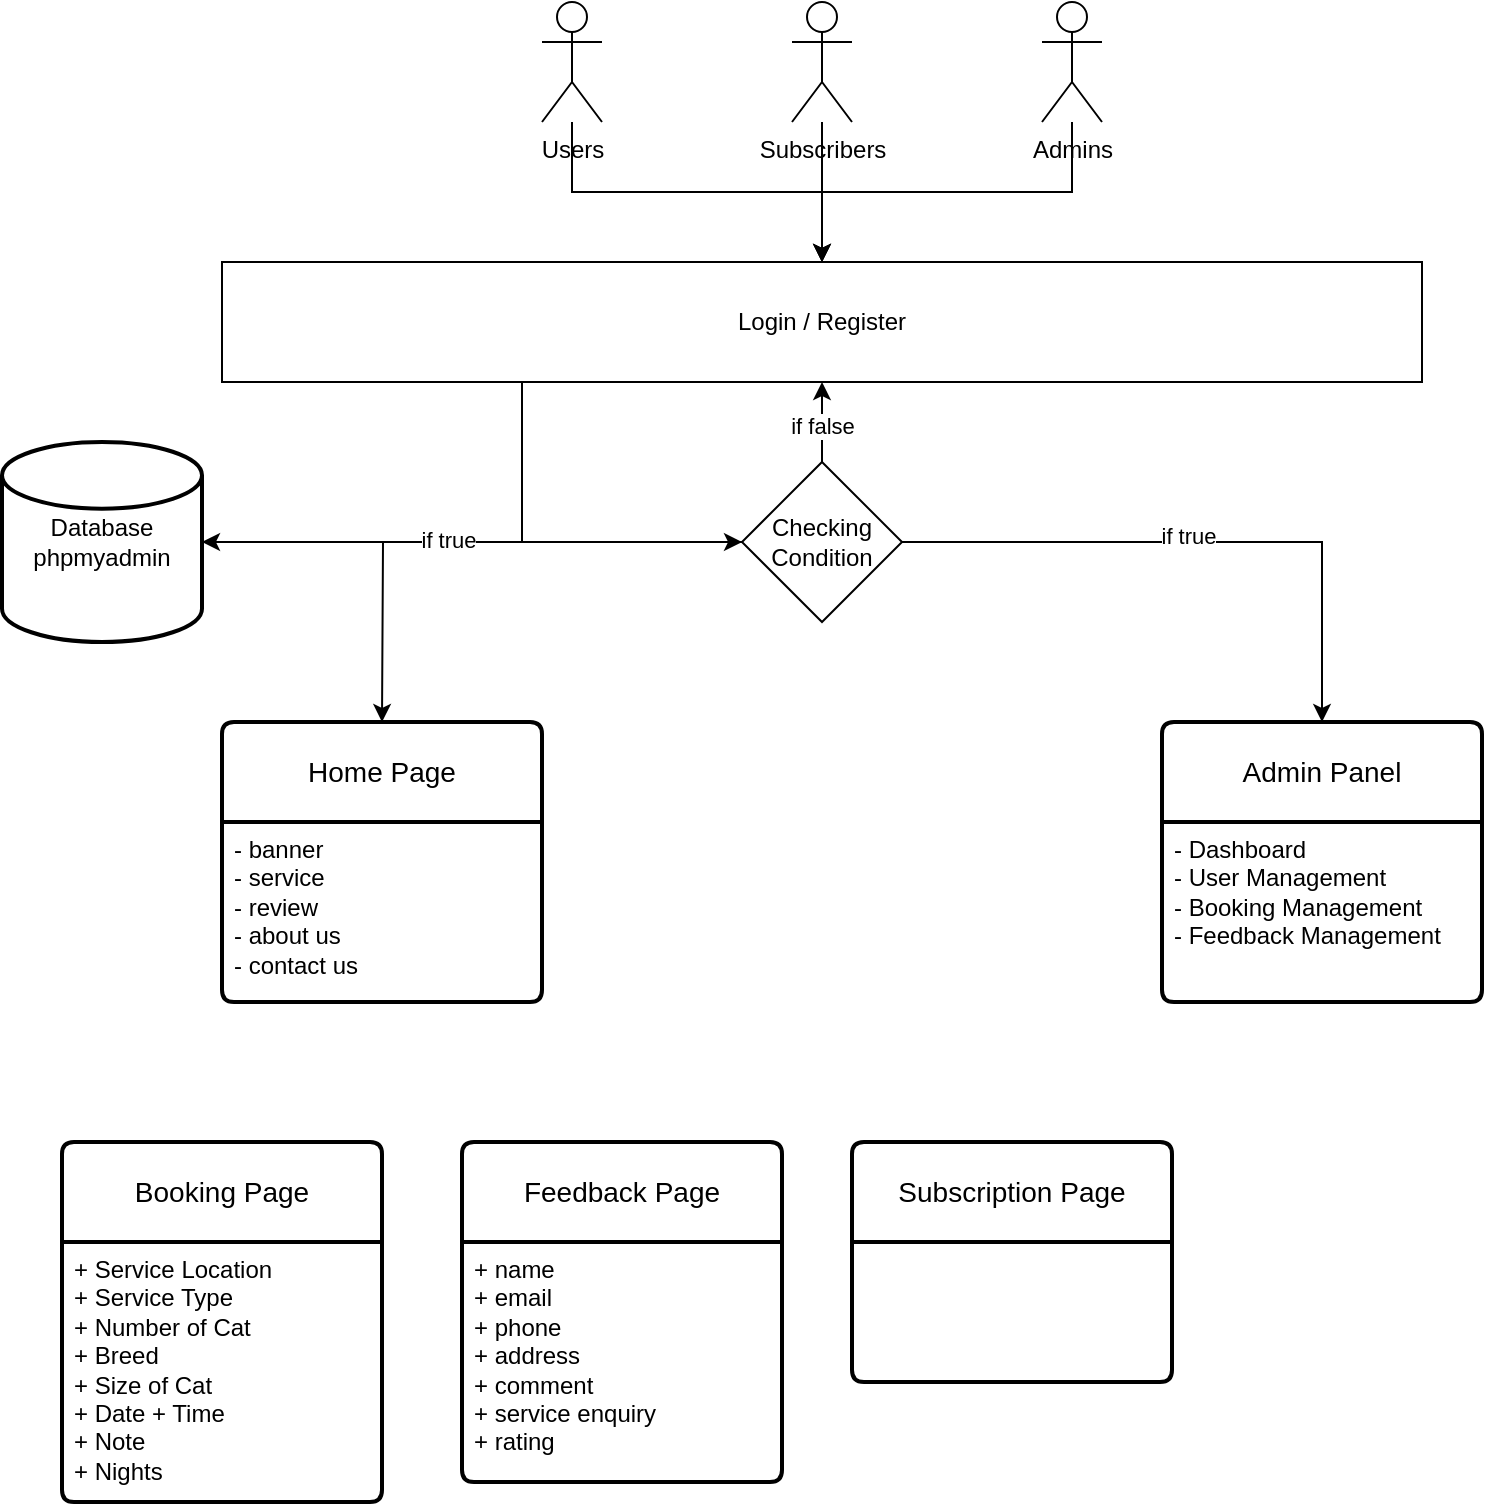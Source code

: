 <mxfile version="21.5.2" type="github">
  <diagram id="R2lEEEUBdFMjLlhIrx00" name="Page-1">
    <mxGraphModel dx="1434" dy="764" grid="1" gridSize="10" guides="1" tooltips="1" connect="1" arrows="1" fold="1" page="1" pageScale="1" pageWidth="850" pageHeight="1100" math="0" shadow="0" extFonts="Permanent Marker^https://fonts.googleapis.com/css?family=Permanent+Marker">
      <root>
        <mxCell id="0" />
        <mxCell id="1" parent="0" />
        <mxCell id="JmWvaxKSnPiP1oyLPMmi-11" style="edgeStyle=orthogonalEdgeStyle;rounded=0;orthogonalLoop=1;jettySize=auto;html=1;" edge="1" parent="1" source="JmWvaxKSnPiP1oyLPMmi-1" target="JmWvaxKSnPiP1oyLPMmi-8">
          <mxGeometry relative="1" as="geometry" />
        </mxCell>
        <mxCell id="JmWvaxKSnPiP1oyLPMmi-1" value="Users" style="shape=umlActor;verticalLabelPosition=bottom;verticalAlign=top;html=1;outlineConnect=0;" vertex="1" parent="1">
          <mxGeometry x="280" y="70" width="30" height="60" as="geometry" />
        </mxCell>
        <mxCell id="JmWvaxKSnPiP1oyLPMmi-13" style="edgeStyle=orthogonalEdgeStyle;rounded=0;orthogonalLoop=1;jettySize=auto;html=1;" edge="1" parent="1" source="JmWvaxKSnPiP1oyLPMmi-2" target="JmWvaxKSnPiP1oyLPMmi-8">
          <mxGeometry relative="1" as="geometry" />
        </mxCell>
        <mxCell id="JmWvaxKSnPiP1oyLPMmi-2" value="Admins" style="shape=umlActor;verticalLabelPosition=bottom;verticalAlign=top;html=1;outlineConnect=0;" vertex="1" parent="1">
          <mxGeometry x="530" y="70" width="30" height="60" as="geometry" />
        </mxCell>
        <mxCell id="JmWvaxKSnPiP1oyLPMmi-12" style="edgeStyle=orthogonalEdgeStyle;rounded=0;orthogonalLoop=1;jettySize=auto;html=1;" edge="1" parent="1" source="JmWvaxKSnPiP1oyLPMmi-7" target="JmWvaxKSnPiP1oyLPMmi-8">
          <mxGeometry relative="1" as="geometry" />
        </mxCell>
        <mxCell id="JmWvaxKSnPiP1oyLPMmi-7" value="Subscribers" style="shape=umlActor;verticalLabelPosition=bottom;verticalAlign=top;html=1;outlineConnect=0;" vertex="1" parent="1">
          <mxGeometry x="405" y="70" width="30" height="60" as="geometry" />
        </mxCell>
        <mxCell id="JmWvaxKSnPiP1oyLPMmi-17" style="edgeStyle=orthogonalEdgeStyle;rounded=0;orthogonalLoop=1;jettySize=auto;html=1;entryX=0;entryY=0.5;entryDx=0;entryDy=0;exitX=0.25;exitY=1;exitDx=0;exitDy=0;" edge="1" parent="1" source="JmWvaxKSnPiP1oyLPMmi-8" target="JmWvaxKSnPiP1oyLPMmi-15">
          <mxGeometry relative="1" as="geometry" />
        </mxCell>
        <mxCell id="JmWvaxKSnPiP1oyLPMmi-8" value="Login / Register" style="rounded=0;whiteSpace=wrap;html=1;" vertex="1" parent="1">
          <mxGeometry x="120" y="200" width="600" height="60" as="geometry" />
        </mxCell>
        <mxCell id="JmWvaxKSnPiP1oyLPMmi-18" style="edgeStyle=orthogonalEdgeStyle;rounded=0;orthogonalLoop=1;jettySize=auto;html=1;" edge="1" parent="1" source="JmWvaxKSnPiP1oyLPMmi-15" target="JmWvaxKSnPiP1oyLPMmi-8">
          <mxGeometry relative="1" as="geometry" />
        </mxCell>
        <mxCell id="JmWvaxKSnPiP1oyLPMmi-19" value="if false" style="edgeLabel;html=1;align=center;verticalAlign=middle;resizable=0;points=[];" vertex="1" connectable="0" parent="JmWvaxKSnPiP1oyLPMmi-18">
          <mxGeometry x="-0.1" relative="1" as="geometry">
            <mxPoint as="offset" />
          </mxGeometry>
        </mxCell>
        <mxCell id="JmWvaxKSnPiP1oyLPMmi-22" style="edgeStyle=orthogonalEdgeStyle;rounded=0;orthogonalLoop=1;jettySize=auto;html=1;entryX=1;entryY=0.5;entryDx=0;entryDy=0;entryPerimeter=0;" edge="1" parent="1" source="JmWvaxKSnPiP1oyLPMmi-15" target="JmWvaxKSnPiP1oyLPMmi-20">
          <mxGeometry relative="1" as="geometry">
            <mxPoint x="420" y="420" as="targetPoint" />
          </mxGeometry>
        </mxCell>
        <mxCell id="JmWvaxKSnPiP1oyLPMmi-24" style="edgeStyle=orthogonalEdgeStyle;rounded=0;orthogonalLoop=1;jettySize=auto;html=1;" edge="1" parent="1" source="JmWvaxKSnPiP1oyLPMmi-15">
          <mxGeometry relative="1" as="geometry">
            <mxPoint x="200" y="430" as="targetPoint" />
          </mxGeometry>
        </mxCell>
        <mxCell id="JmWvaxKSnPiP1oyLPMmi-26" value="if true" style="edgeLabel;html=1;align=center;verticalAlign=middle;resizable=0;points=[];" vertex="1" connectable="0" parent="JmWvaxKSnPiP1oyLPMmi-24">
          <mxGeometry x="0.091" y="-1" relative="1" as="geometry">
            <mxPoint as="offset" />
          </mxGeometry>
        </mxCell>
        <mxCell id="JmWvaxKSnPiP1oyLPMmi-49" style="edgeStyle=orthogonalEdgeStyle;rounded=0;orthogonalLoop=1;jettySize=auto;html=1;" edge="1" parent="1" source="JmWvaxKSnPiP1oyLPMmi-15" target="JmWvaxKSnPiP1oyLPMmi-46">
          <mxGeometry relative="1" as="geometry" />
        </mxCell>
        <mxCell id="JmWvaxKSnPiP1oyLPMmi-50" value="if true" style="edgeLabel;html=1;align=center;verticalAlign=middle;resizable=0;points=[];" vertex="1" connectable="0" parent="JmWvaxKSnPiP1oyLPMmi-49">
          <mxGeometry x="-0.05" y="3" relative="1" as="geometry">
            <mxPoint as="offset" />
          </mxGeometry>
        </mxCell>
        <mxCell id="JmWvaxKSnPiP1oyLPMmi-15" value="Checking Condition" style="rhombus;whiteSpace=wrap;html=1;" vertex="1" parent="1">
          <mxGeometry x="380" y="300" width="80" height="80" as="geometry" />
        </mxCell>
        <mxCell id="JmWvaxKSnPiP1oyLPMmi-20" value="Database&lt;br&gt;phpmyadmin" style="strokeWidth=2;html=1;shape=mxgraph.flowchart.database;whiteSpace=wrap;" vertex="1" parent="1">
          <mxGeometry x="10" y="290" width="100" height="100" as="geometry" />
        </mxCell>
        <mxCell id="JmWvaxKSnPiP1oyLPMmi-31" value="Home Page" style="swimlane;childLayout=stackLayout;horizontal=1;startSize=50;horizontalStack=0;rounded=1;fontSize=14;fontStyle=0;strokeWidth=2;resizeParent=0;resizeLast=1;shadow=0;dashed=0;align=center;arcSize=4;whiteSpace=wrap;html=1;" vertex="1" parent="1">
          <mxGeometry x="120" y="430" width="160" height="140" as="geometry" />
        </mxCell>
        <mxCell id="JmWvaxKSnPiP1oyLPMmi-32" value="- banner&lt;br&gt;- service&lt;br&gt;- review&lt;br&gt;- about us&lt;br&gt;- contact us" style="align=left;strokeColor=none;fillColor=none;spacingLeft=4;fontSize=12;verticalAlign=top;resizable=0;rotatable=0;part=1;html=1;" vertex="1" parent="JmWvaxKSnPiP1oyLPMmi-31">
          <mxGeometry y="50" width="160" height="90" as="geometry" />
        </mxCell>
        <mxCell id="JmWvaxKSnPiP1oyLPMmi-37" value="Subscription Page" style="swimlane;childLayout=stackLayout;horizontal=1;startSize=50;horizontalStack=0;rounded=1;fontSize=14;fontStyle=0;strokeWidth=2;resizeParent=0;resizeLast=1;shadow=0;dashed=0;align=center;arcSize=4;whiteSpace=wrap;html=1;" vertex="1" parent="1">
          <mxGeometry x="435" y="640" width="160" height="120" as="geometry" />
        </mxCell>
        <mxCell id="JmWvaxKSnPiP1oyLPMmi-38" value="&amp;nbsp;" style="align=left;strokeColor=none;fillColor=none;spacingLeft=4;fontSize=12;verticalAlign=top;resizable=0;rotatable=0;part=1;html=1;" vertex="1" parent="JmWvaxKSnPiP1oyLPMmi-37">
          <mxGeometry y="50" width="160" height="70" as="geometry" />
        </mxCell>
        <mxCell id="JmWvaxKSnPiP1oyLPMmi-40" value="Booking Page" style="swimlane;childLayout=stackLayout;horizontal=1;startSize=50;horizontalStack=0;rounded=1;fontSize=14;fontStyle=0;strokeWidth=2;resizeParent=0;resizeLast=1;shadow=0;dashed=0;align=center;arcSize=4;whiteSpace=wrap;html=1;" vertex="1" parent="1">
          <mxGeometry x="40" y="640" width="160" height="180" as="geometry" />
        </mxCell>
        <mxCell id="JmWvaxKSnPiP1oyLPMmi-41" value="+ Service Location&lt;br&gt;+ Service Type&lt;br&gt;+ Number of Cat&lt;br&gt;+ Breed&lt;br&gt;+ Size of Cat&lt;br&gt;+ Date + Time&lt;br&gt;+ Note&lt;br&gt;+ Nights&lt;br&gt;" style="align=left;strokeColor=none;fillColor=none;spacingLeft=4;fontSize=12;verticalAlign=top;resizable=0;rotatable=0;part=1;html=1;" vertex="1" parent="JmWvaxKSnPiP1oyLPMmi-40">
          <mxGeometry y="50" width="160" height="130" as="geometry" />
        </mxCell>
        <mxCell id="JmWvaxKSnPiP1oyLPMmi-44" value="Feedback Page" style="swimlane;childLayout=stackLayout;horizontal=1;startSize=50;horizontalStack=0;rounded=1;fontSize=14;fontStyle=0;strokeWidth=2;resizeParent=0;resizeLast=1;shadow=0;dashed=0;align=center;arcSize=4;whiteSpace=wrap;html=1;" vertex="1" parent="1">
          <mxGeometry x="240" y="640" width="160" height="170" as="geometry" />
        </mxCell>
        <mxCell id="JmWvaxKSnPiP1oyLPMmi-45" value="+ name&lt;br&gt;+ email&lt;br&gt;+ phone&lt;br&gt;+ address&lt;br&gt;+ comment&lt;br&gt;+ service enquiry&lt;br&gt;+ rating" style="align=left;strokeColor=none;fillColor=none;spacingLeft=4;fontSize=12;verticalAlign=top;resizable=0;rotatable=0;part=1;html=1;" vertex="1" parent="JmWvaxKSnPiP1oyLPMmi-44">
          <mxGeometry y="50" width="160" height="120" as="geometry" />
        </mxCell>
        <mxCell id="JmWvaxKSnPiP1oyLPMmi-46" value="Admin Panel" style="swimlane;childLayout=stackLayout;horizontal=1;startSize=50;horizontalStack=0;rounded=1;fontSize=14;fontStyle=0;strokeWidth=2;resizeParent=0;resizeLast=1;shadow=0;dashed=0;align=center;arcSize=4;whiteSpace=wrap;html=1;" vertex="1" parent="1">
          <mxGeometry x="590" y="430" width="160" height="140" as="geometry" />
        </mxCell>
        <mxCell id="JmWvaxKSnPiP1oyLPMmi-47" value="- Dashboard&lt;br&gt;- User Management&lt;br&gt;- Booking Management&lt;br&gt;- Feedback Management" style="align=left;strokeColor=none;fillColor=none;spacingLeft=4;fontSize=12;verticalAlign=top;resizable=0;rotatable=0;part=1;html=1;" vertex="1" parent="JmWvaxKSnPiP1oyLPMmi-46">
          <mxGeometry y="50" width="160" height="90" as="geometry" />
        </mxCell>
      </root>
    </mxGraphModel>
  </diagram>
</mxfile>
